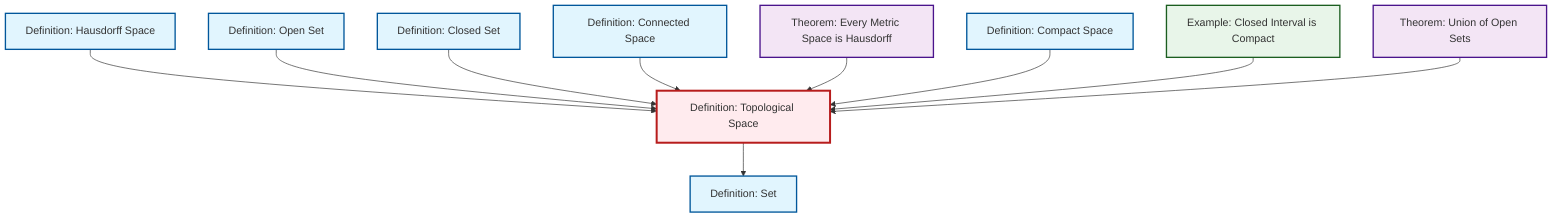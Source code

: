 graph TD
    classDef definition fill:#e1f5fe,stroke:#01579b,stroke-width:2px
    classDef theorem fill:#f3e5f5,stroke:#4a148c,stroke-width:2px
    classDef axiom fill:#fff3e0,stroke:#e65100,stroke-width:2px
    classDef example fill:#e8f5e9,stroke:#1b5e20,stroke-width:2px
    classDef current fill:#ffebee,stroke:#b71c1c,stroke-width:3px
    def-closed-set["Definition: Closed Set"]:::definition
    ex-closed-interval-compact["Example: Closed Interval is Compact"]:::example
    def-topological-space["Definition: Topological Space"]:::definition
    thm-union-open-sets["Theorem: Union of Open Sets"]:::theorem
    def-hausdorff["Definition: Hausdorff Space"]:::definition
    def-compact["Definition: Compact Space"]:::definition
    def-open-set["Definition: Open Set"]:::definition
    def-set["Definition: Set"]:::definition
    thm-metric-hausdorff["Theorem: Every Metric Space is Hausdorff"]:::theorem
    def-connected["Definition: Connected Space"]:::definition
    def-hausdorff --> def-topological-space
    def-open-set --> def-topological-space
    def-closed-set --> def-topological-space
    def-connected --> def-topological-space
    thm-metric-hausdorff --> def-topological-space
    def-topological-space --> def-set
    def-compact --> def-topological-space
    ex-closed-interval-compact --> def-topological-space
    thm-union-open-sets --> def-topological-space
    class def-topological-space current
